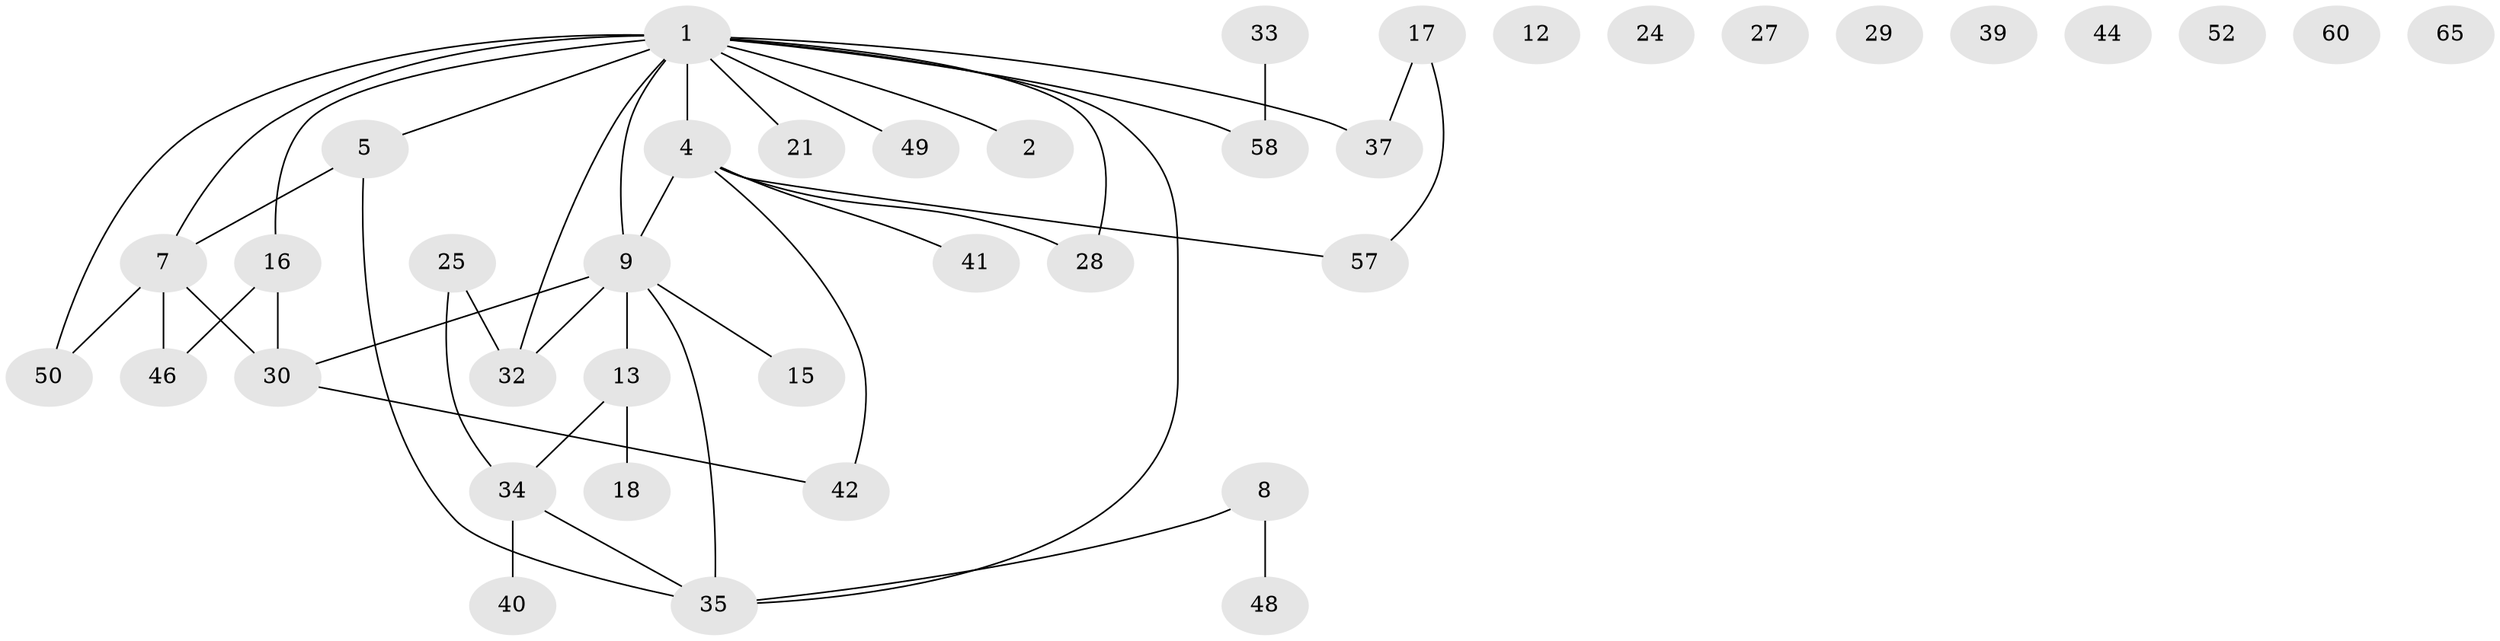 // original degree distribution, {2: 0.26582278481012656, 1: 0.25316455696202533, 5: 0.0759493670886076, 3: 0.17721518987341772, 4: 0.13924050632911392, 0: 0.0759493670886076, 6: 0.012658227848101266}
// Generated by graph-tools (version 1.1) at 2025/13/03/09/25 04:13:11]
// undirected, 39 vertices, 43 edges
graph export_dot {
graph [start="1"]
  node [color=gray90,style=filled];
  1 [super="+3+20"];
  2;
  4 [super="+23+6+11"];
  5;
  7 [super="+53+10"];
  8 [super="+36+22"];
  9 [super="+71+19"];
  12 [super="+75"];
  13 [super="+55+79"];
  15 [super="+31+51"];
  16;
  17;
  18;
  21;
  24 [super="+26"];
  25 [super="+70"];
  27;
  28 [super="+38"];
  29;
  30;
  32;
  33;
  34 [super="+54+45"];
  35 [super="+47"];
  37;
  39 [super="+64"];
  40;
  41;
  42;
  44;
  46;
  48;
  49 [super="+56"];
  50;
  52;
  57;
  58 [super="+62"];
  60;
  65;
  1 -- 5;
  1 -- 49;
  1 -- 50;
  1 -- 21;
  1 -- 7 [weight=2];
  1 -- 32 [weight=2];
  1 -- 2;
  1 -- 4 [weight=3];
  1 -- 37;
  1 -- 16;
  1 -- 58;
  1 -- 28;
  1 -- 9;
  1 -- 35;
  4 -- 41;
  4 -- 57;
  4 -- 42;
  4 -- 28;
  4 -- 9;
  5 -- 7;
  5 -- 35;
  7 -- 50 [weight=2];
  7 -- 30;
  7 -- 46;
  8 -- 48;
  8 -- 35;
  9 -- 30;
  9 -- 32;
  9 -- 13;
  9 -- 15;
  9 -- 35;
  13 -- 18;
  13 -- 34;
  16 -- 30;
  16 -- 46;
  17 -- 37;
  17 -- 57;
  25 -- 32;
  25 -- 34;
  30 -- 42;
  33 -- 58;
  34 -- 40 [weight=2];
  34 -- 35;
}
